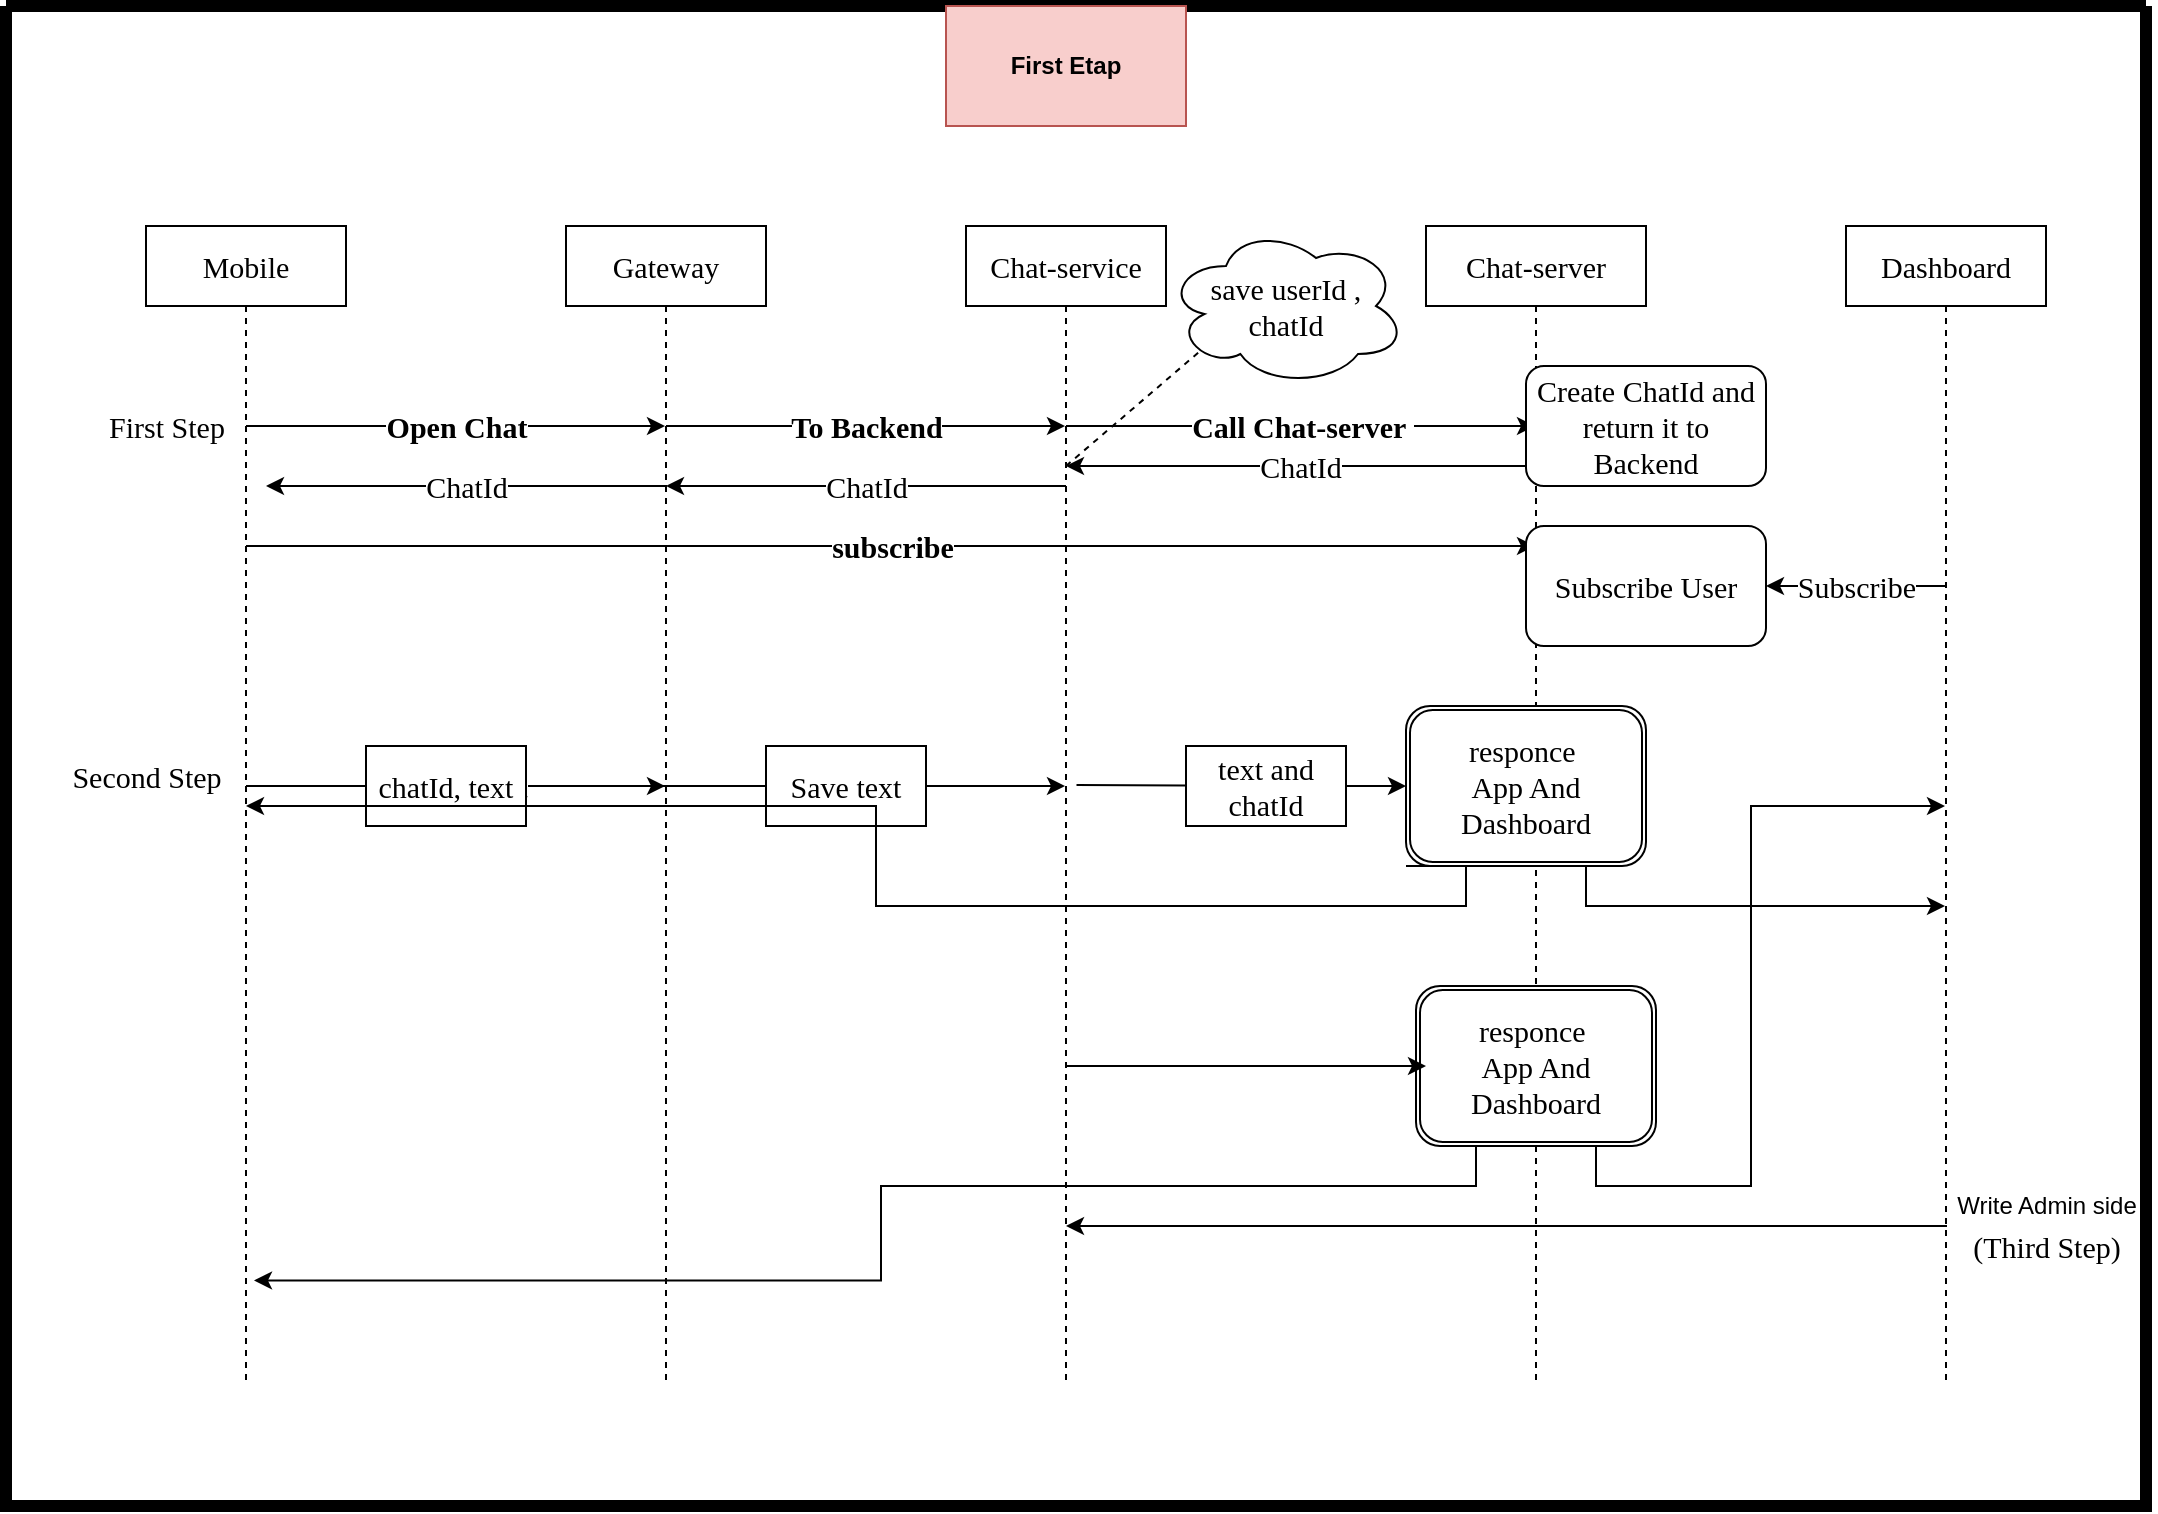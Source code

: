 <mxfile version="20.8.8" type="github">
  <diagram name="Page-1" id="KIwHybLn52e8ehzTKOoV">
    <mxGraphModel dx="2261" dy="1933" grid="1" gridSize="10" guides="1" tooltips="1" connect="1" arrows="1" fold="1" page="1" pageScale="1" pageWidth="827" pageHeight="1169" math="0" shadow="0">
      <root>
        <mxCell id="0" />
        <mxCell id="1" parent="0" />
        <mxCell id="veVKL41kce-d5Y9GhIfq-1" value="Mobile" style="shape=umlLifeline;perimeter=lifelinePerimeter;whiteSpace=wrap;html=1;container=1;collapsible=0;recursiveResize=0;outlineConnect=0;fontFamily=Times New Roman;fontSize=15;" vertex="1" parent="1">
          <mxGeometry x="70" y="60" width="100" height="580" as="geometry" />
        </mxCell>
        <mxCell id="veVKL41kce-d5Y9GhIfq-6" value="" style="endArrow=classic;html=1;rounded=0;fontFamily=Times New Roman;fontSize=15;" edge="1" parent="veVKL41kce-d5Y9GhIfq-1" target="veVKL41kce-d5Y9GhIfq-2">
          <mxGeometry relative="1" as="geometry">
            <mxPoint x="50" y="100" as="sourcePoint" />
            <mxPoint x="150" y="100" as="targetPoint" />
            <Array as="points">
              <mxPoint x="150" y="100" />
            </Array>
          </mxGeometry>
        </mxCell>
        <mxCell id="veVKL41kce-d5Y9GhIfq-7" value="&lt;b style=&quot;font-size: 15px;&quot;&gt;Open Chat&lt;/b&gt;" style="edgeLabel;resizable=0;html=1;align=center;verticalAlign=middle;fontFamily=Times New Roman;fontSize=15;" connectable="0" vertex="1" parent="veVKL41kce-d5Y9GhIfq-6">
          <mxGeometry relative="1" as="geometry" />
        </mxCell>
        <mxCell id="veVKL41kce-d5Y9GhIfq-2" value="Gateway" style="shape=umlLifeline;perimeter=lifelinePerimeter;whiteSpace=wrap;html=1;container=1;collapsible=0;recursiveResize=0;outlineConnect=0;fontFamily=Times New Roman;fontSize=15;" vertex="1" parent="1">
          <mxGeometry x="280" y="60" width="100" height="580" as="geometry" />
        </mxCell>
        <mxCell id="veVKL41kce-d5Y9GhIfq-11" value="" style="endArrow=classic;html=1;rounded=0;fontFamily=Times New Roman;fontSize=15;" edge="1" parent="veVKL41kce-d5Y9GhIfq-2" target="veVKL41kce-d5Y9GhIfq-3">
          <mxGeometry relative="1" as="geometry">
            <mxPoint x="50" y="100" as="sourcePoint" />
            <mxPoint x="150" y="100" as="targetPoint" />
          </mxGeometry>
        </mxCell>
        <mxCell id="veVKL41kce-d5Y9GhIfq-12" value="&lt;b style=&quot;font-size: 15px;&quot;&gt;To Backend&lt;/b&gt;" style="edgeLabel;resizable=0;html=1;align=center;verticalAlign=middle;fontFamily=Times New Roman;fontSize=15;" connectable="0" vertex="1" parent="veVKL41kce-d5Y9GhIfq-11">
          <mxGeometry relative="1" as="geometry" />
        </mxCell>
        <mxCell id="veVKL41kce-d5Y9GhIfq-43" value="" style="endArrow=classic;html=1;rounded=0;fontFamily=Times New Roman;fontSize=15;" edge="1" parent="veVKL41kce-d5Y9GhIfq-2" target="veVKL41kce-d5Y9GhIfq-4">
          <mxGeometry relative="1" as="geometry">
            <mxPoint x="-160" y="160" as="sourcePoint" />
            <mxPoint x="49.5" y="160" as="targetPoint" />
            <Array as="points">
              <mxPoint x="-60" y="160" />
            </Array>
          </mxGeometry>
        </mxCell>
        <mxCell id="veVKL41kce-d5Y9GhIfq-44" value="&lt;b style=&quot;font-size: 15px;&quot;&gt;subscribe&lt;/b&gt;" style="edgeLabel;resizable=0;html=1;align=center;verticalAlign=middle;fontFamily=Times New Roman;fontSize=15;" connectable="0" vertex="1" parent="veVKL41kce-d5Y9GhIfq-43">
          <mxGeometry relative="1" as="geometry" />
        </mxCell>
        <mxCell id="veVKL41kce-d5Y9GhIfq-3" value="Chat-service" style="shape=umlLifeline;perimeter=lifelinePerimeter;whiteSpace=wrap;html=1;container=1;collapsible=0;recursiveResize=0;outlineConnect=0;fontFamily=Times New Roman;fontSize=15;" vertex="1" parent="1">
          <mxGeometry x="480" y="60" width="100" height="580" as="geometry" />
        </mxCell>
        <mxCell id="veVKL41kce-d5Y9GhIfq-16" value="" style="endArrow=classic;html=1;rounded=0;fontFamily=Times New Roman;fontSize=15;" edge="1" parent="veVKL41kce-d5Y9GhIfq-3" target="veVKL41kce-d5Y9GhIfq-4">
          <mxGeometry relative="1" as="geometry">
            <mxPoint x="50" y="100" as="sourcePoint" />
            <mxPoint x="150" y="100" as="targetPoint" />
          </mxGeometry>
        </mxCell>
        <mxCell id="veVKL41kce-d5Y9GhIfq-17" value="&lt;b style=&quot;font-size: 15px;&quot;&gt;Call Chat-server&amp;nbsp;&lt;/b&gt;" style="edgeLabel;resizable=0;html=1;align=center;verticalAlign=middle;fontFamily=Times New Roman;fontSize=15;" connectable="0" vertex="1" parent="veVKL41kce-d5Y9GhIfq-16">
          <mxGeometry relative="1" as="geometry" />
        </mxCell>
        <mxCell id="veVKL41kce-d5Y9GhIfq-24" value="" style="endArrow=none;dashed=1;html=1;rounded=0;fontFamily=Times New Roman;fontSize=15;" edge="1" parent="veVKL41kce-d5Y9GhIfq-3">
          <mxGeometry width="50" height="50" relative="1" as="geometry">
            <mxPoint x="50" y="120" as="sourcePoint" />
            <mxPoint x="120" y="60" as="targetPoint" />
          </mxGeometry>
        </mxCell>
        <mxCell id="veVKL41kce-d5Y9GhIfq-33" value="" style="endArrow=classic;html=1;rounded=0;fontFamily=Times New Roman;fontSize=15;" edge="1" parent="veVKL41kce-d5Y9GhIfq-3">
          <mxGeometry relative="1" as="geometry">
            <mxPoint x="-160" y="280" as="sourcePoint" />
            <mxPoint x="49.5" y="280" as="targetPoint" />
            <Array as="points">
              <mxPoint x="-110" y="280" />
              <mxPoint x="-60" y="280" />
              <mxPoint y="280" />
            </Array>
          </mxGeometry>
        </mxCell>
        <mxCell id="veVKL41kce-d5Y9GhIfq-4" value="Chat-server" style="shape=umlLifeline;perimeter=lifelinePerimeter;whiteSpace=wrap;html=1;container=1;collapsible=0;recursiveResize=0;outlineConnect=0;fontFamily=Times New Roman;fontSize=15;" vertex="1" parent="1">
          <mxGeometry x="710" y="60" width="110" height="580" as="geometry" />
        </mxCell>
        <mxCell id="veVKL41kce-d5Y9GhIfq-47" value="responce&amp;nbsp;&lt;br style=&quot;font-size: 15px;&quot;&gt;App And Dashboard" style="shape=ext;double=1;rounded=1;whiteSpace=wrap;html=1;fontFamily=Times New Roman;fontSize=15;" vertex="1" parent="veVKL41kce-d5Y9GhIfq-4">
          <mxGeometry x="-10" y="240" width="120" height="80" as="geometry" />
        </mxCell>
        <mxCell id="veVKL41kce-d5Y9GhIfq-56" value="responce&amp;nbsp;&lt;br style=&quot;font-size: 15px;&quot;&gt;App And Dashboard" style="shape=ext;double=1;rounded=1;whiteSpace=wrap;html=1;fontFamily=Times New Roman;fontSize=15;" vertex="1" parent="veVKL41kce-d5Y9GhIfq-4">
          <mxGeometry x="-5" y="380" width="120" height="80" as="geometry" />
        </mxCell>
        <mxCell id="veVKL41kce-d5Y9GhIfq-5" value="Dashboard" style="shape=umlLifeline;perimeter=lifelinePerimeter;whiteSpace=wrap;html=1;container=1;collapsible=0;recursiveResize=0;outlineConnect=0;fontFamily=Times New Roman;fontSize=15;" vertex="1" parent="1">
          <mxGeometry x="920" y="60" width="100" height="580" as="geometry" />
        </mxCell>
        <mxCell id="veVKL41kce-d5Y9GhIfq-8" value="First Step" style="text;html=1;align=center;verticalAlign=middle;resizable=0;points=[];autosize=1;strokeColor=none;fillColor=none;fontFamily=Times New Roman;fontSize=15;" vertex="1" parent="1">
          <mxGeometry x="40" y="145" width="80" height="30" as="geometry" />
        </mxCell>
        <mxCell id="veVKL41kce-d5Y9GhIfq-18" value="" style="endArrow=classic;html=1;rounded=0;fontFamily=Times New Roman;fontSize=15;" edge="1" parent="1" source="veVKL41kce-d5Y9GhIfq-4" target="veVKL41kce-d5Y9GhIfq-3">
          <mxGeometry relative="1" as="geometry">
            <mxPoint x="710" y="180" as="sourcePoint" />
            <mxPoint x="710" y="180" as="targetPoint" />
            <Array as="points">
              <mxPoint x="680" y="180" />
            </Array>
          </mxGeometry>
        </mxCell>
        <mxCell id="veVKL41kce-d5Y9GhIfq-19" value="ChatId" style="edgeLabel;resizable=0;html=1;align=center;verticalAlign=middle;fontFamily=Times New Roman;fontSize=15;" connectable="0" vertex="1" parent="veVKL41kce-d5Y9GhIfq-18">
          <mxGeometry relative="1" as="geometry" />
        </mxCell>
        <mxCell id="veVKL41kce-d5Y9GhIfq-20" value="Create ChatId and return it to Backend" style="rounded=1;whiteSpace=wrap;html=1;fontFamily=Times New Roman;fontSize=15;" vertex="1" parent="1">
          <mxGeometry x="760" y="130" width="120" height="60" as="geometry" />
        </mxCell>
        <mxCell id="veVKL41kce-d5Y9GhIfq-23" value="save userId ,&lt;br style=&quot;font-size: 15px;&quot;&gt;chatId" style="ellipse;shape=cloud;whiteSpace=wrap;html=1;fontFamily=Times New Roman;fontSize=15;" vertex="1" parent="1">
          <mxGeometry x="580" y="60" width="120" height="80" as="geometry" />
        </mxCell>
        <mxCell id="veVKL41kce-d5Y9GhIfq-25" value="" style="endArrow=classic;html=1;rounded=0;fontFamily=Times New Roman;fontSize=15;" edge="1" parent="1" target="veVKL41kce-d5Y9GhIfq-2">
          <mxGeometry relative="1" as="geometry">
            <mxPoint x="530" y="190" as="sourcePoint" />
            <mxPoint x="530" y="180" as="targetPoint" />
            <Array as="points">
              <mxPoint x="460" y="190" />
            </Array>
          </mxGeometry>
        </mxCell>
        <mxCell id="veVKL41kce-d5Y9GhIfq-26" value="ChatId" style="edgeLabel;resizable=0;html=1;align=center;verticalAlign=middle;fontFamily=Times New Roman;fontSize=15;" connectable="0" vertex="1" parent="veVKL41kce-d5Y9GhIfq-25">
          <mxGeometry relative="1" as="geometry" />
        </mxCell>
        <mxCell id="veVKL41kce-d5Y9GhIfq-27" value="" style="endArrow=classic;html=1;rounded=0;fontFamily=Times New Roman;fontSize=15;" edge="1" parent="1">
          <mxGeometry relative="1" as="geometry">
            <mxPoint x="330.5" y="190" as="sourcePoint" />
            <mxPoint x="130" y="190" as="targetPoint" />
            <Array as="points">
              <mxPoint x="260.5" y="190" />
            </Array>
          </mxGeometry>
        </mxCell>
        <mxCell id="veVKL41kce-d5Y9GhIfq-28" value="ChatId" style="edgeLabel;resizable=0;html=1;align=center;verticalAlign=middle;fontFamily=Times New Roman;fontSize=15;" connectable="0" vertex="1" parent="veVKL41kce-d5Y9GhIfq-27">
          <mxGeometry relative="1" as="geometry" />
        </mxCell>
        <mxCell id="veVKL41kce-d5Y9GhIfq-30" value="" style="endArrow=classic;html=1;rounded=0;fontFamily=Times New Roman;fontSize=15;" edge="1" parent="1">
          <mxGeometry relative="1" as="geometry">
            <mxPoint x="120" y="340" as="sourcePoint" />
            <mxPoint x="329.5" y="340" as="targetPoint" />
            <Array as="points">
              <mxPoint x="170" y="340" />
              <mxPoint x="220" y="340" />
              <mxPoint x="280" y="340" />
            </Array>
          </mxGeometry>
        </mxCell>
        <mxCell id="veVKL41kce-d5Y9GhIfq-31" value="&lt;b style=&quot;font-size: 15px;&quot;&gt;Open Chat&lt;/b&gt;" style="edgeLabel;resizable=0;html=1;align=center;verticalAlign=middle;fontFamily=Times New Roman;fontSize=15;" connectable="0" vertex="1" parent="veVKL41kce-d5Y9GhIfq-30">
          <mxGeometry relative="1" as="geometry" />
        </mxCell>
        <mxCell id="veVKL41kce-d5Y9GhIfq-29" value="Second Step" style="text;html=1;align=center;verticalAlign=middle;resizable=0;points=[];autosize=1;strokeColor=none;fillColor=none;fontFamily=Times New Roman;fontSize=15;" vertex="1" parent="1">
          <mxGeometry x="20" y="320" width="100" height="30" as="geometry" />
        </mxCell>
        <mxCell id="veVKL41kce-d5Y9GhIfq-32" value="chatId, text" style="whiteSpace=wrap;html=1;fontFamily=Times New Roman;fontSize=15;" vertex="1" parent="1">
          <mxGeometry x="180" y="320" width="80" height="40" as="geometry" />
        </mxCell>
        <mxCell id="veVKL41kce-d5Y9GhIfq-35" value="Save text" style="whiteSpace=wrap;html=1;fontFamily=Times New Roman;fontSize=15;" vertex="1" parent="1">
          <mxGeometry x="380" y="320" width="80" height="40" as="geometry" />
        </mxCell>
        <mxCell id="veVKL41kce-d5Y9GhIfq-40" value="" style="endArrow=none;html=1;rounded=0;fontFamily=Times New Roman;fontSize=15;" edge="1" parent="1" target="veVKL41kce-d5Y9GhIfq-39">
          <mxGeometry relative="1" as="geometry">
            <mxPoint x="535.25" y="339.5" as="sourcePoint" />
            <mxPoint x="759.5" y="339.5" as="targetPoint" />
            <Array as="points" />
          </mxGeometry>
        </mxCell>
        <mxCell id="veVKL41kce-d5Y9GhIfq-52" style="edgeStyle=orthogonalEdgeStyle;rounded=0;orthogonalLoop=1;jettySize=auto;html=1;exitX=1;exitY=0.5;exitDx=0;exitDy=0;entryX=0;entryY=0.5;entryDx=0;entryDy=0;fontFamily=Times New Roman;fontSize=15;" edge="1" parent="1" source="veVKL41kce-d5Y9GhIfq-39" target="veVKL41kce-d5Y9GhIfq-47">
          <mxGeometry relative="1" as="geometry" />
        </mxCell>
        <mxCell id="veVKL41kce-d5Y9GhIfq-39" value="text and chatId" style="whiteSpace=wrap;html=1;fontFamily=Times New Roman;fontSize=15;" vertex="1" parent="1">
          <mxGeometry x="590" y="320" width="80" height="40" as="geometry" />
        </mxCell>
        <mxCell id="veVKL41kce-d5Y9GhIfq-45" value="Subscribe User" style="rounded=1;whiteSpace=wrap;html=1;fontFamily=Times New Roman;fontSize=15;" vertex="1" parent="1">
          <mxGeometry x="760" y="210" width="120" height="60" as="geometry" />
        </mxCell>
        <mxCell id="veVKL41kce-d5Y9GhIfq-48" style="edgeStyle=orthogonalEdgeStyle;rounded=0;orthogonalLoop=1;jettySize=auto;html=1;exitX=0.75;exitY=1;exitDx=0;exitDy=0;fontFamily=Times New Roman;fontSize=15;" edge="1" parent="1" source="veVKL41kce-d5Y9GhIfq-47" target="veVKL41kce-d5Y9GhIfq-5">
          <mxGeometry relative="1" as="geometry">
            <Array as="points">
              <mxPoint x="790" y="400" />
            </Array>
          </mxGeometry>
        </mxCell>
        <mxCell id="veVKL41kce-d5Y9GhIfq-49" style="edgeStyle=orthogonalEdgeStyle;rounded=0;orthogonalLoop=1;jettySize=auto;html=1;exitX=0;exitY=1;exitDx=0;exitDy=0;fontFamily=Times New Roman;fontSize=15;" edge="1" parent="1" source="veVKL41kce-d5Y9GhIfq-47" target="veVKL41kce-d5Y9GhIfq-1">
          <mxGeometry relative="1" as="geometry">
            <mxPoint x="180" y="440" as="targetPoint" />
            <Array as="points">
              <mxPoint x="730" y="380" />
              <mxPoint x="730" y="400" />
              <mxPoint x="435" y="400" />
              <mxPoint x="435" y="350" />
            </Array>
          </mxGeometry>
        </mxCell>
        <mxCell id="veVKL41kce-d5Y9GhIfq-57" value="" style="endArrow=classic;html=1;rounded=0;fontFamily=Times New Roman;fontSize=15;" edge="1" parent="1" target="veVKL41kce-d5Y9GhIfq-3">
          <mxGeometry relative="1" as="geometry">
            <mxPoint x="970.5" y="560" as="sourcePoint" />
            <mxPoint x="770" y="560" as="targetPoint" />
            <Array as="points">
              <mxPoint x="900.5" y="560" />
            </Array>
          </mxGeometry>
        </mxCell>
        <mxCell id="veVKL41kce-d5Y9GhIfq-60" value="Write Admin side" style="text;html=1;align=center;verticalAlign=middle;resizable=0;points=[];autosize=1;strokeColor=none;fillColor=none;" vertex="1" parent="1">
          <mxGeometry x="965" y="535" width="110" height="30" as="geometry" />
        </mxCell>
        <mxCell id="veVKL41kce-d5Y9GhIfq-61" value="(Third Step)" style="text;html=1;align=center;verticalAlign=middle;resizable=0;points=[];autosize=1;strokeColor=none;fillColor=none;fontFamily=Times New Roman;fontSize=15;" vertex="1" parent="1">
          <mxGeometry x="970" y="555" width="100" height="30" as="geometry" />
        </mxCell>
        <mxCell id="veVKL41kce-d5Y9GhIfq-62" value="" style="endArrow=classic;html=1;rounded=0;fontFamily=Times New Roman;fontSize=15;" edge="1" parent="1">
          <mxGeometry relative="1" as="geometry">
            <mxPoint x="530" y="480" as="sourcePoint" />
            <mxPoint x="710" y="480" as="targetPoint" />
            <Array as="points">
              <mxPoint x="600.5" y="480" />
            </Array>
          </mxGeometry>
        </mxCell>
        <mxCell id="veVKL41kce-d5Y9GhIfq-65" style="edgeStyle=orthogonalEdgeStyle;rounded=0;orthogonalLoop=1;jettySize=auto;html=1;exitX=0.75;exitY=1;exitDx=0;exitDy=0;fontFamily=Times New Roman;fontSize=15;" edge="1" parent="1" source="veVKL41kce-d5Y9GhIfq-56" target="veVKL41kce-d5Y9GhIfq-5">
          <mxGeometry relative="1" as="geometry" />
        </mxCell>
        <mxCell id="veVKL41kce-d5Y9GhIfq-66" style="edgeStyle=orthogonalEdgeStyle;rounded=0;orthogonalLoop=1;jettySize=auto;html=1;exitX=0.25;exitY=1;exitDx=0;exitDy=0;entryX=0.54;entryY=0.909;entryDx=0;entryDy=0;entryPerimeter=0;fontFamily=Times New Roman;fontSize=15;" edge="1" parent="1" source="veVKL41kce-d5Y9GhIfq-56" target="veVKL41kce-d5Y9GhIfq-1">
          <mxGeometry relative="1" as="geometry">
            <mxPoint x="130" y="590" as="targetPoint" />
          </mxGeometry>
        </mxCell>
        <mxCell id="veVKL41kce-d5Y9GhIfq-67" value="" style="swimlane;startSize=0;strokeWidth=6;" vertex="1" parent="1">
          <mxGeometry y="-50" width="1070" height="750" as="geometry" />
        </mxCell>
        <mxCell id="veVKL41kce-d5Y9GhIfq-42" value="&lt;b&gt;First Etap&lt;/b&gt;" style="whiteSpace=wrap;html=1;fillColor=#f8cecc;strokeColor=#b85450;" vertex="1" parent="veVKL41kce-d5Y9GhIfq-67">
          <mxGeometry x="470" width="120" height="60" as="geometry" />
        </mxCell>
        <mxCell id="veVKL41kce-d5Y9GhIfq-68" value="" style="endArrow=classic;html=1;rounded=0;fontFamily=Times New Roman;fontSize=15;" edge="1" parent="veVKL41kce-d5Y9GhIfq-67">
          <mxGeometry relative="1" as="geometry">
            <mxPoint x="970" y="290" as="sourcePoint" />
            <mxPoint x="880" y="290" as="targetPoint" />
            <Array as="points" />
          </mxGeometry>
        </mxCell>
        <mxCell id="veVKL41kce-d5Y9GhIfq-69" value="Subscribe" style="edgeLabel;resizable=0;html=1;align=center;verticalAlign=middle;fontFamily=Times New Roman;fontSize=15;" connectable="0" vertex="1" parent="veVKL41kce-d5Y9GhIfq-68">
          <mxGeometry relative="1" as="geometry" />
        </mxCell>
      </root>
    </mxGraphModel>
  </diagram>
</mxfile>

